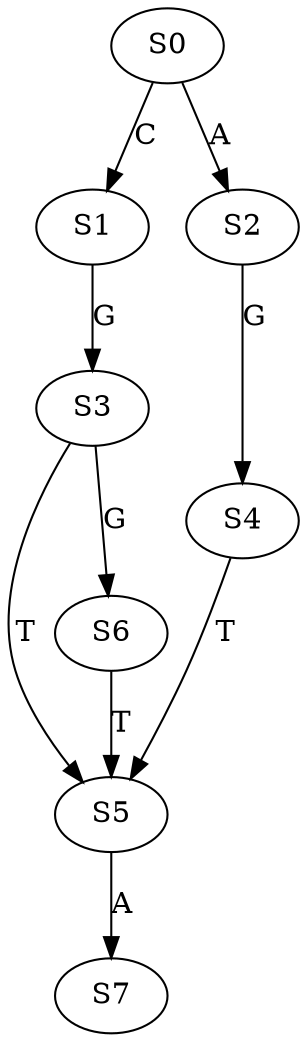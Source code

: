 strict digraph  {
	S0 -> S1 [ label = C ];
	S0 -> S2 [ label = A ];
	S1 -> S3 [ label = G ];
	S2 -> S4 [ label = G ];
	S3 -> S5 [ label = T ];
	S3 -> S6 [ label = G ];
	S4 -> S5 [ label = T ];
	S5 -> S7 [ label = A ];
	S6 -> S5 [ label = T ];
}
